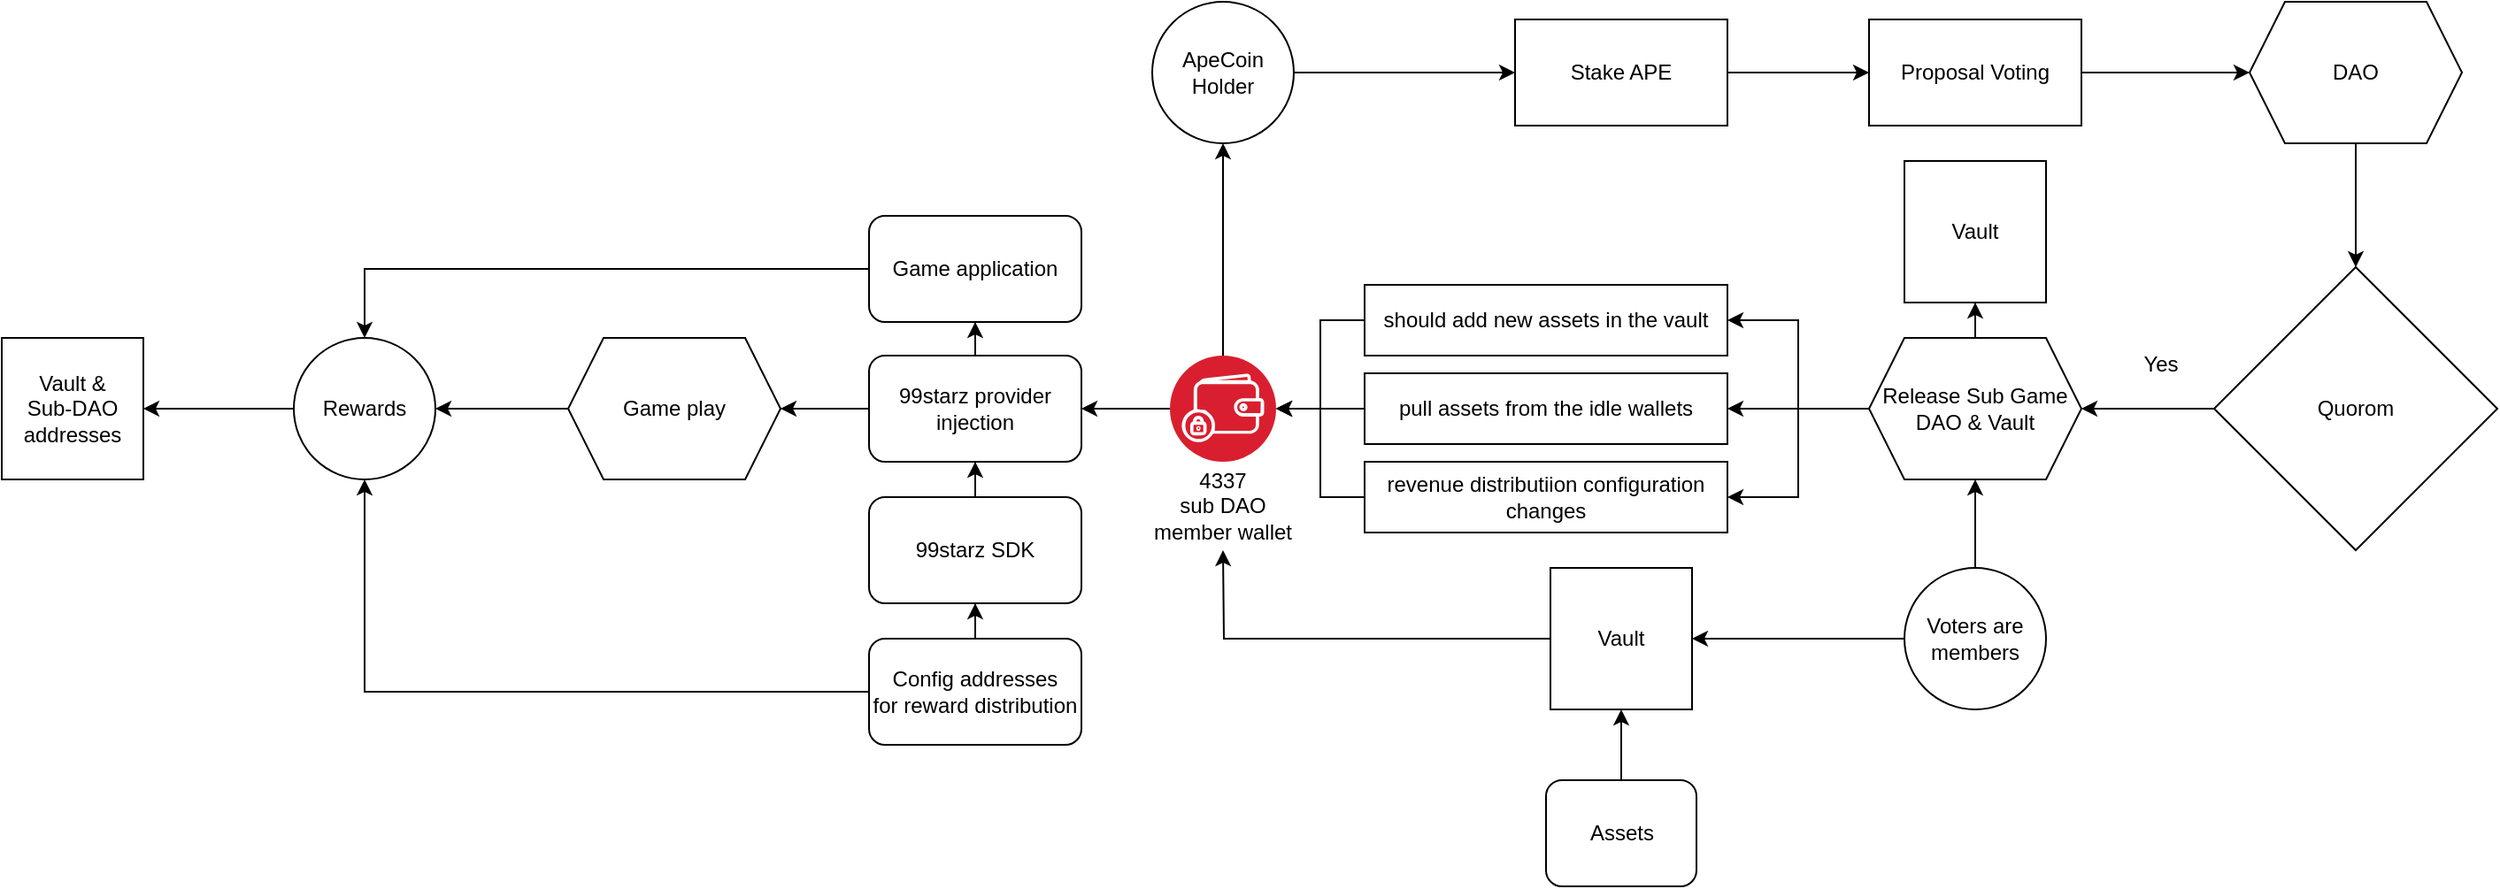 <mxfile version="22.1.5" type="github">
  <diagram name="Page-1" id="HEoOxhop8Ih9AfGgCKOJ">
    <mxGraphModel dx="1564" dy="381" grid="1" gridSize="10" guides="1" tooltips="1" connect="1" arrows="1" fold="1" page="1" pageScale="1" pageWidth="850" pageHeight="1100" math="0" shadow="0">
      <root>
        <mxCell id="0" />
        <mxCell id="1" parent="0" />
        <mxCell id="kkcZBeg4sPtkYq2LsZ84-3" value="" style="edgeStyle=orthogonalEdgeStyle;rounded=0;orthogonalLoop=1;jettySize=auto;html=1;" edge="1" parent="1" source="kkcZBeg4sPtkYq2LsZ84-1" target="kkcZBeg4sPtkYq2LsZ84-2">
          <mxGeometry relative="1" as="geometry" />
        </mxCell>
        <mxCell id="kkcZBeg4sPtkYq2LsZ84-1" value="ApeCoin&lt;br&gt;Holder" style="ellipse;whiteSpace=wrap;html=1;aspect=fixed;" vertex="1" parent="1">
          <mxGeometry x="20" y="210" width="80" height="80" as="geometry" />
        </mxCell>
        <mxCell id="kkcZBeg4sPtkYq2LsZ84-5" value="" style="edgeStyle=orthogonalEdgeStyle;rounded=0;orthogonalLoop=1;jettySize=auto;html=1;" edge="1" parent="1" source="kkcZBeg4sPtkYq2LsZ84-2" target="kkcZBeg4sPtkYq2LsZ84-4">
          <mxGeometry relative="1" as="geometry" />
        </mxCell>
        <mxCell id="kkcZBeg4sPtkYq2LsZ84-7" value="" style="edgeStyle=orthogonalEdgeStyle;rounded=0;orthogonalLoop=1;jettySize=auto;html=1;" edge="1" parent="1" source="kkcZBeg4sPtkYq2LsZ84-2" target="kkcZBeg4sPtkYq2LsZ84-6">
          <mxGeometry relative="1" as="geometry" />
        </mxCell>
        <mxCell id="kkcZBeg4sPtkYq2LsZ84-2" value="Stake APE" style="whiteSpace=wrap;html=1;" vertex="1" parent="1">
          <mxGeometry x="225" y="220" width="120" height="60" as="geometry" />
        </mxCell>
        <mxCell id="kkcZBeg4sPtkYq2LsZ84-9" value="" style="edgeStyle=orthogonalEdgeStyle;rounded=0;orthogonalLoop=1;jettySize=auto;html=1;" edge="1" parent="1" source="kkcZBeg4sPtkYq2LsZ84-4" target="kkcZBeg4sPtkYq2LsZ84-8">
          <mxGeometry relative="1" as="geometry" />
        </mxCell>
        <mxCell id="kkcZBeg4sPtkYq2LsZ84-4" value="DAO" style="shape=hexagon;perimeter=hexagonPerimeter2;whiteSpace=wrap;html=1;fixedSize=1;" vertex="1" parent="1">
          <mxGeometry x="640" y="210" width="120" height="80" as="geometry" />
        </mxCell>
        <mxCell id="kkcZBeg4sPtkYq2LsZ84-6" value="Proposal Voting" style="whiteSpace=wrap;html=1;" vertex="1" parent="1">
          <mxGeometry x="425" y="220" width="120" height="60" as="geometry" />
        </mxCell>
        <mxCell id="kkcZBeg4sPtkYq2LsZ84-12" value="" style="edgeStyle=orthogonalEdgeStyle;rounded=0;orthogonalLoop=1;jettySize=auto;html=1;" edge="1" parent="1" source="kkcZBeg4sPtkYq2LsZ84-8" target="kkcZBeg4sPtkYq2LsZ84-10">
          <mxGeometry relative="1" as="geometry" />
        </mxCell>
        <mxCell id="kkcZBeg4sPtkYq2LsZ84-8" value="Quorom" style="rhombus;whiteSpace=wrap;html=1;" vertex="1" parent="1">
          <mxGeometry x="620" y="360" width="160" height="160" as="geometry" />
        </mxCell>
        <mxCell id="kkcZBeg4sPtkYq2LsZ84-18" value="" style="edgeStyle=orthogonalEdgeStyle;rounded=0;orthogonalLoop=1;jettySize=auto;html=1;" edge="1" parent="1" source="kkcZBeg4sPtkYq2LsZ84-10" target="kkcZBeg4sPtkYq2LsZ84-16">
          <mxGeometry relative="1" as="geometry" />
        </mxCell>
        <mxCell id="kkcZBeg4sPtkYq2LsZ84-20" value="" style="edgeStyle=orthogonalEdgeStyle;rounded=0;orthogonalLoop=1;jettySize=auto;html=1;" edge="1" parent="1" source="kkcZBeg4sPtkYq2LsZ84-10" target="kkcZBeg4sPtkYq2LsZ84-19">
          <mxGeometry relative="1" as="geometry" />
        </mxCell>
        <mxCell id="kkcZBeg4sPtkYq2LsZ84-24" style="edgeStyle=orthogonalEdgeStyle;rounded=0;orthogonalLoop=1;jettySize=auto;html=1;entryX=1;entryY=0.5;entryDx=0;entryDy=0;" edge="1" parent="1" source="kkcZBeg4sPtkYq2LsZ84-10" target="kkcZBeg4sPtkYq2LsZ84-21">
          <mxGeometry relative="1" as="geometry" />
        </mxCell>
        <mxCell id="kkcZBeg4sPtkYq2LsZ84-25" style="edgeStyle=orthogonalEdgeStyle;rounded=0;orthogonalLoop=1;jettySize=auto;html=1;entryX=1;entryY=0.5;entryDx=0;entryDy=0;" edge="1" parent="1" source="kkcZBeg4sPtkYq2LsZ84-10" target="kkcZBeg4sPtkYq2LsZ84-22">
          <mxGeometry relative="1" as="geometry" />
        </mxCell>
        <mxCell id="kkcZBeg4sPtkYq2LsZ84-10" value="Release Sub Game DAO &amp;amp; Vault" style="shape=hexagon;perimeter=hexagonPerimeter2;whiteSpace=wrap;html=1;fixedSize=1;" vertex="1" parent="1">
          <mxGeometry x="425" y="400" width="120" height="80" as="geometry" />
        </mxCell>
        <mxCell id="kkcZBeg4sPtkYq2LsZ84-13" value="Yes" style="text;html=1;strokeColor=none;fillColor=none;align=center;verticalAlign=middle;whiteSpace=wrap;rounded=0;" vertex="1" parent="1">
          <mxGeometry x="560" y="400" width="60" height="30" as="geometry" />
        </mxCell>
        <mxCell id="kkcZBeg4sPtkYq2LsZ84-15" value="" style="edgeStyle=orthogonalEdgeStyle;rounded=0;orthogonalLoop=1;jettySize=auto;html=1;" edge="1" parent="1" source="kkcZBeg4sPtkYq2LsZ84-14" target="kkcZBeg4sPtkYq2LsZ84-10">
          <mxGeometry relative="1" as="geometry" />
        </mxCell>
        <mxCell id="kkcZBeg4sPtkYq2LsZ84-33" style="edgeStyle=orthogonalEdgeStyle;rounded=0;orthogonalLoop=1;jettySize=auto;html=1;entryX=1;entryY=0.5;entryDx=0;entryDy=0;" edge="1" parent="1" source="kkcZBeg4sPtkYq2LsZ84-14" target="kkcZBeg4sPtkYq2LsZ84-32">
          <mxGeometry relative="1" as="geometry" />
        </mxCell>
        <mxCell id="kkcZBeg4sPtkYq2LsZ84-14" value="Voters are members" style="ellipse;whiteSpace=wrap;html=1;aspect=fixed;" vertex="1" parent="1">
          <mxGeometry x="445" y="530" width="80" height="80" as="geometry" />
        </mxCell>
        <mxCell id="kkcZBeg4sPtkYq2LsZ84-16" value="Vault" style="whiteSpace=wrap;html=1;aspect=fixed;" vertex="1" parent="1">
          <mxGeometry x="445" y="300" width="80" height="80" as="geometry" />
        </mxCell>
        <mxCell id="kkcZBeg4sPtkYq2LsZ84-28" value="" style="edgeStyle=orthogonalEdgeStyle;rounded=0;orthogonalLoop=1;jettySize=auto;html=1;" edge="1" parent="1" source="kkcZBeg4sPtkYq2LsZ84-19" target="kkcZBeg4sPtkYq2LsZ84-26">
          <mxGeometry relative="1" as="geometry" />
        </mxCell>
        <mxCell id="kkcZBeg4sPtkYq2LsZ84-19" value="pull assets from the idle wallets" style="whiteSpace=wrap;html=1;" vertex="1" parent="1">
          <mxGeometry x="140" y="420" width="205" height="40" as="geometry" />
        </mxCell>
        <mxCell id="kkcZBeg4sPtkYq2LsZ84-27" style="edgeStyle=orthogonalEdgeStyle;rounded=0;orthogonalLoop=1;jettySize=auto;html=1;entryX=1;entryY=0.5;entryDx=0;entryDy=0;" edge="1" parent="1" source="kkcZBeg4sPtkYq2LsZ84-21" target="kkcZBeg4sPtkYq2LsZ84-26">
          <mxGeometry relative="1" as="geometry" />
        </mxCell>
        <mxCell id="kkcZBeg4sPtkYq2LsZ84-21" value="should add new assets in the vault" style="whiteSpace=wrap;html=1;" vertex="1" parent="1">
          <mxGeometry x="140" y="370" width="205" height="40" as="geometry" />
        </mxCell>
        <mxCell id="kkcZBeg4sPtkYq2LsZ84-29" style="edgeStyle=orthogonalEdgeStyle;rounded=0;orthogonalLoop=1;jettySize=auto;html=1;" edge="1" parent="1" source="kkcZBeg4sPtkYq2LsZ84-22" target="kkcZBeg4sPtkYq2LsZ84-26">
          <mxGeometry relative="1" as="geometry" />
        </mxCell>
        <mxCell id="kkcZBeg4sPtkYq2LsZ84-22" value="revenue distributiion configuration changes" style="whiteSpace=wrap;html=1;" vertex="1" parent="1">
          <mxGeometry x="140" y="470" width="205" height="40" as="geometry" />
        </mxCell>
        <mxCell id="kkcZBeg4sPtkYq2LsZ84-31" style="edgeStyle=orthogonalEdgeStyle;rounded=0;orthogonalLoop=1;jettySize=auto;html=1;entryX=0.5;entryY=1;entryDx=0;entryDy=0;" edge="1" parent="1" source="kkcZBeg4sPtkYq2LsZ84-26" target="kkcZBeg4sPtkYq2LsZ84-1">
          <mxGeometry relative="1" as="geometry" />
        </mxCell>
        <mxCell id="kkcZBeg4sPtkYq2LsZ84-39" value="" style="edgeStyle=orthogonalEdgeStyle;rounded=0;orthogonalLoop=1;jettySize=auto;html=1;" edge="1" parent="1" source="kkcZBeg4sPtkYq2LsZ84-26">
          <mxGeometry relative="1" as="geometry">
            <mxPoint x="-20" y="440" as="targetPoint" />
          </mxGeometry>
        </mxCell>
        <mxCell id="kkcZBeg4sPtkYq2LsZ84-26" value="" style="image;aspect=fixed;perimeter=ellipsePerimeter;html=1;align=center;shadow=0;dashed=0;fontColor=#4277BB;labelBackgroundColor=default;fontSize=12;spacingTop=3;image=img/lib/ibm/blockchain/wallet.svg;" vertex="1" parent="1">
          <mxGeometry x="30" y="410" width="60" height="60" as="geometry" />
        </mxCell>
        <mxCell id="kkcZBeg4sPtkYq2LsZ84-30" value="4337&lt;br&gt;sub DAO member wallet" style="text;html=1;strokeColor=none;fillColor=none;align=center;verticalAlign=middle;whiteSpace=wrap;rounded=0;" vertex="1" parent="1">
          <mxGeometry x="15" y="480" width="90" height="30" as="geometry" />
        </mxCell>
        <mxCell id="kkcZBeg4sPtkYq2LsZ84-37" style="edgeStyle=orthogonalEdgeStyle;rounded=0;orthogonalLoop=1;jettySize=auto;html=1;" edge="1" parent="1" source="kkcZBeg4sPtkYq2LsZ84-32">
          <mxGeometry relative="1" as="geometry">
            <mxPoint x="60" y="520" as="targetPoint" />
          </mxGeometry>
        </mxCell>
        <mxCell id="kkcZBeg4sPtkYq2LsZ84-32" value="Vault" style="whiteSpace=wrap;html=1;aspect=fixed;" vertex="1" parent="1">
          <mxGeometry x="245" y="530" width="80" height="80" as="geometry" />
        </mxCell>
        <mxCell id="kkcZBeg4sPtkYq2LsZ84-35" value="" style="edgeStyle=orthogonalEdgeStyle;rounded=0;orthogonalLoop=1;jettySize=auto;html=1;" edge="1" parent="1" source="kkcZBeg4sPtkYq2LsZ84-34" target="kkcZBeg4sPtkYq2LsZ84-32">
          <mxGeometry relative="1" as="geometry" />
        </mxCell>
        <mxCell id="kkcZBeg4sPtkYq2LsZ84-34" value="Assets" style="rounded=1;whiteSpace=wrap;html=1;" vertex="1" parent="1">
          <mxGeometry x="242.5" y="650" width="85" height="60" as="geometry" />
        </mxCell>
        <mxCell id="kkcZBeg4sPtkYq2LsZ84-52" value="" style="edgeStyle=orthogonalEdgeStyle;rounded=0;orthogonalLoop=1;jettySize=auto;html=1;" edge="1" parent="1" source="kkcZBeg4sPtkYq2LsZ84-40" target="kkcZBeg4sPtkYq2LsZ84-51">
          <mxGeometry relative="1" as="geometry" />
        </mxCell>
        <mxCell id="kkcZBeg4sPtkYq2LsZ84-40" value="Game play" style="shape=hexagon;perimeter=hexagonPerimeter2;whiteSpace=wrap;html=1;fixedSize=1;" vertex="1" parent="1">
          <mxGeometry x="-310" y="400" width="120" height="80" as="geometry" />
        </mxCell>
        <mxCell id="kkcZBeg4sPtkYq2LsZ84-47" value="" style="edgeStyle=orthogonalEdgeStyle;rounded=0;orthogonalLoop=1;jettySize=auto;html=1;" edge="1" parent="1" source="kkcZBeg4sPtkYq2LsZ84-41" target="kkcZBeg4sPtkYq2LsZ84-42">
          <mxGeometry relative="1" as="geometry" />
        </mxCell>
        <mxCell id="kkcZBeg4sPtkYq2LsZ84-50" value="" style="edgeStyle=orthogonalEdgeStyle;rounded=0;orthogonalLoop=1;jettySize=auto;html=1;" edge="1" parent="1" source="kkcZBeg4sPtkYq2LsZ84-41" target="kkcZBeg4sPtkYq2LsZ84-40">
          <mxGeometry relative="1" as="geometry" />
        </mxCell>
        <mxCell id="kkcZBeg4sPtkYq2LsZ84-41" value="99starz provider injection" style="rounded=1;whiteSpace=wrap;html=1;" vertex="1" parent="1">
          <mxGeometry x="-140" y="410" width="120" height="60" as="geometry" />
        </mxCell>
        <mxCell id="kkcZBeg4sPtkYq2LsZ84-53" style="edgeStyle=orthogonalEdgeStyle;rounded=0;orthogonalLoop=1;jettySize=auto;html=1;" edge="1" parent="1" source="kkcZBeg4sPtkYq2LsZ84-42" target="kkcZBeg4sPtkYq2LsZ84-51">
          <mxGeometry relative="1" as="geometry" />
        </mxCell>
        <mxCell id="kkcZBeg4sPtkYq2LsZ84-42" value="Game application" style="rounded=1;whiteSpace=wrap;html=1;" vertex="1" parent="1">
          <mxGeometry x="-140" y="331" width="120" height="60" as="geometry" />
        </mxCell>
        <mxCell id="kkcZBeg4sPtkYq2LsZ84-46" style="edgeStyle=orthogonalEdgeStyle;rounded=0;orthogonalLoop=1;jettySize=auto;html=1;entryX=0.5;entryY=1;entryDx=0;entryDy=0;" edge="1" parent="1" source="kkcZBeg4sPtkYq2LsZ84-43" target="kkcZBeg4sPtkYq2LsZ84-41">
          <mxGeometry relative="1" as="geometry" />
        </mxCell>
        <mxCell id="kkcZBeg4sPtkYq2LsZ84-43" value="99starz SDK" style="rounded=1;whiteSpace=wrap;html=1;" vertex="1" parent="1">
          <mxGeometry x="-140" y="490" width="120" height="60" as="geometry" />
        </mxCell>
        <mxCell id="kkcZBeg4sPtkYq2LsZ84-49" value="" style="edgeStyle=orthogonalEdgeStyle;rounded=0;orthogonalLoop=1;jettySize=auto;html=1;" edge="1" parent="1" source="kkcZBeg4sPtkYq2LsZ84-48" target="kkcZBeg4sPtkYq2LsZ84-43">
          <mxGeometry relative="1" as="geometry" />
        </mxCell>
        <mxCell id="kkcZBeg4sPtkYq2LsZ84-54" style="edgeStyle=orthogonalEdgeStyle;rounded=0;orthogonalLoop=1;jettySize=auto;html=1;entryX=0.5;entryY=1;entryDx=0;entryDy=0;" edge="1" parent="1" source="kkcZBeg4sPtkYq2LsZ84-48" target="kkcZBeg4sPtkYq2LsZ84-51">
          <mxGeometry relative="1" as="geometry" />
        </mxCell>
        <mxCell id="kkcZBeg4sPtkYq2LsZ84-48" value="Config addresses&lt;br&gt;for reward distribution" style="rounded=1;whiteSpace=wrap;html=1;" vertex="1" parent="1">
          <mxGeometry x="-140" y="570" width="120" height="60" as="geometry" />
        </mxCell>
        <mxCell id="kkcZBeg4sPtkYq2LsZ84-56" value="" style="edgeStyle=orthogonalEdgeStyle;rounded=0;orthogonalLoop=1;jettySize=auto;html=1;" edge="1" parent="1" source="kkcZBeg4sPtkYq2LsZ84-51" target="kkcZBeg4sPtkYq2LsZ84-55">
          <mxGeometry relative="1" as="geometry" />
        </mxCell>
        <mxCell id="kkcZBeg4sPtkYq2LsZ84-51" value="Rewards" style="ellipse;whiteSpace=wrap;html=1;aspect=fixed;" vertex="1" parent="1">
          <mxGeometry x="-465" y="400" width="80" height="80" as="geometry" />
        </mxCell>
        <mxCell id="kkcZBeg4sPtkYq2LsZ84-55" value="Vault &amp;amp; &lt;br&gt;Sub-DAO&lt;br&gt;addresses" style="whiteSpace=wrap;html=1;aspect=fixed;" vertex="1" parent="1">
          <mxGeometry x="-630" y="400" width="80" height="80" as="geometry" />
        </mxCell>
      </root>
    </mxGraphModel>
  </diagram>
</mxfile>
